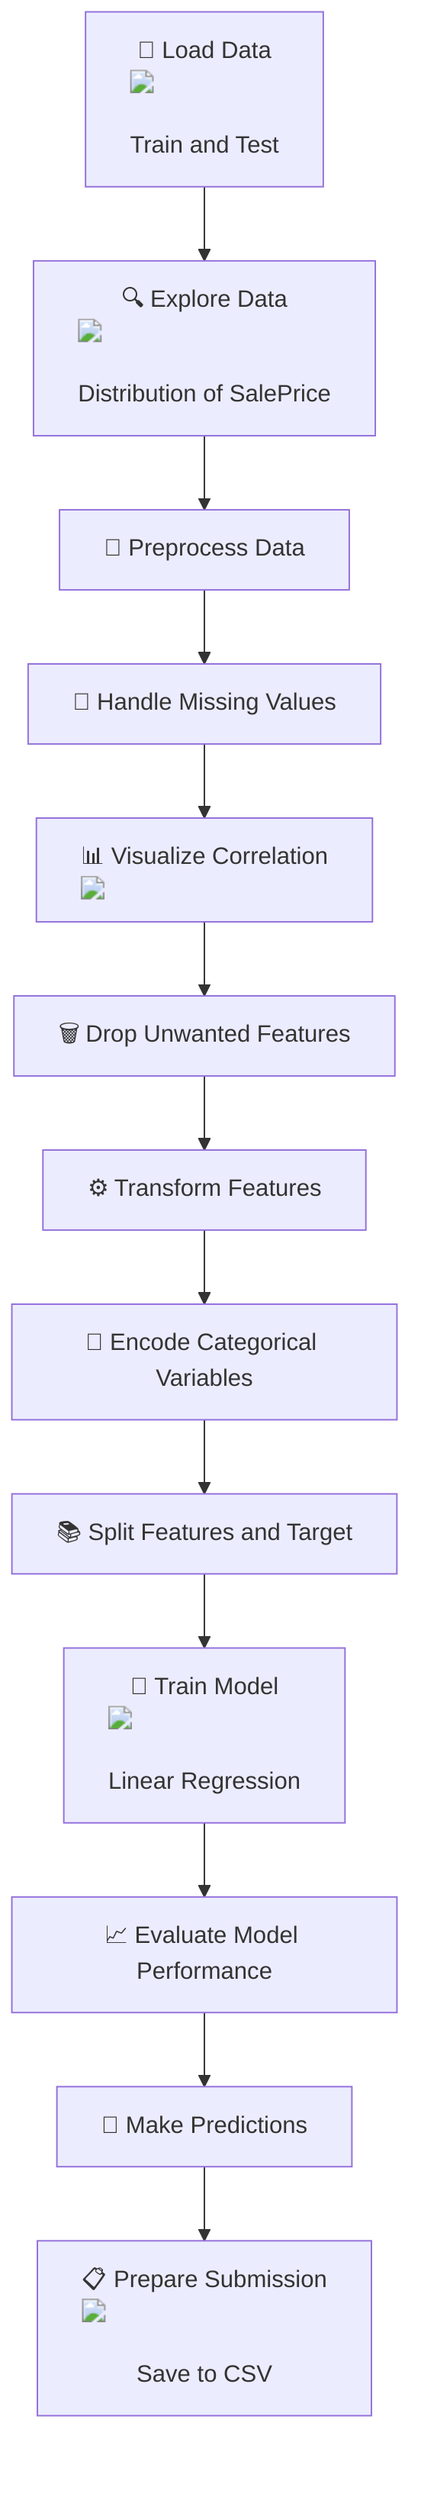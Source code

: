 flowchart TD
    A["📂 Load Data <img src='file.svg'/> <br/> Train and Test"] --> B["🔍 Explore Data <img src='barplot_template.svg'/> <br/> Distribution of SalePrice"]
    B --> C["🧹 Preprocess Data"]
    C --> D["🧮 Handle Missing Values"]
    D --> E["📊 Visualize Correlation <img src='heatmap_template.svg'/>"]
    E --> F["🗑️ Drop Unwanted Features"]
    F --> G["⚙️ Transform Features"]
    G --> H["🔖 Encode Categorical Variables"]
    H --> I["📚 Split Features and Target"]
    I --> J["🧠 Train Model <img src='brain.svg'/> <br/> Linear Regression"]
    J --> K["📈 Evaluate Model Performance"]
    K --> L["🔮 Make Predictions"]
    L --> M["📋 Prepare Submission <img src='file.svg'/> <br/> Save to CSV"]